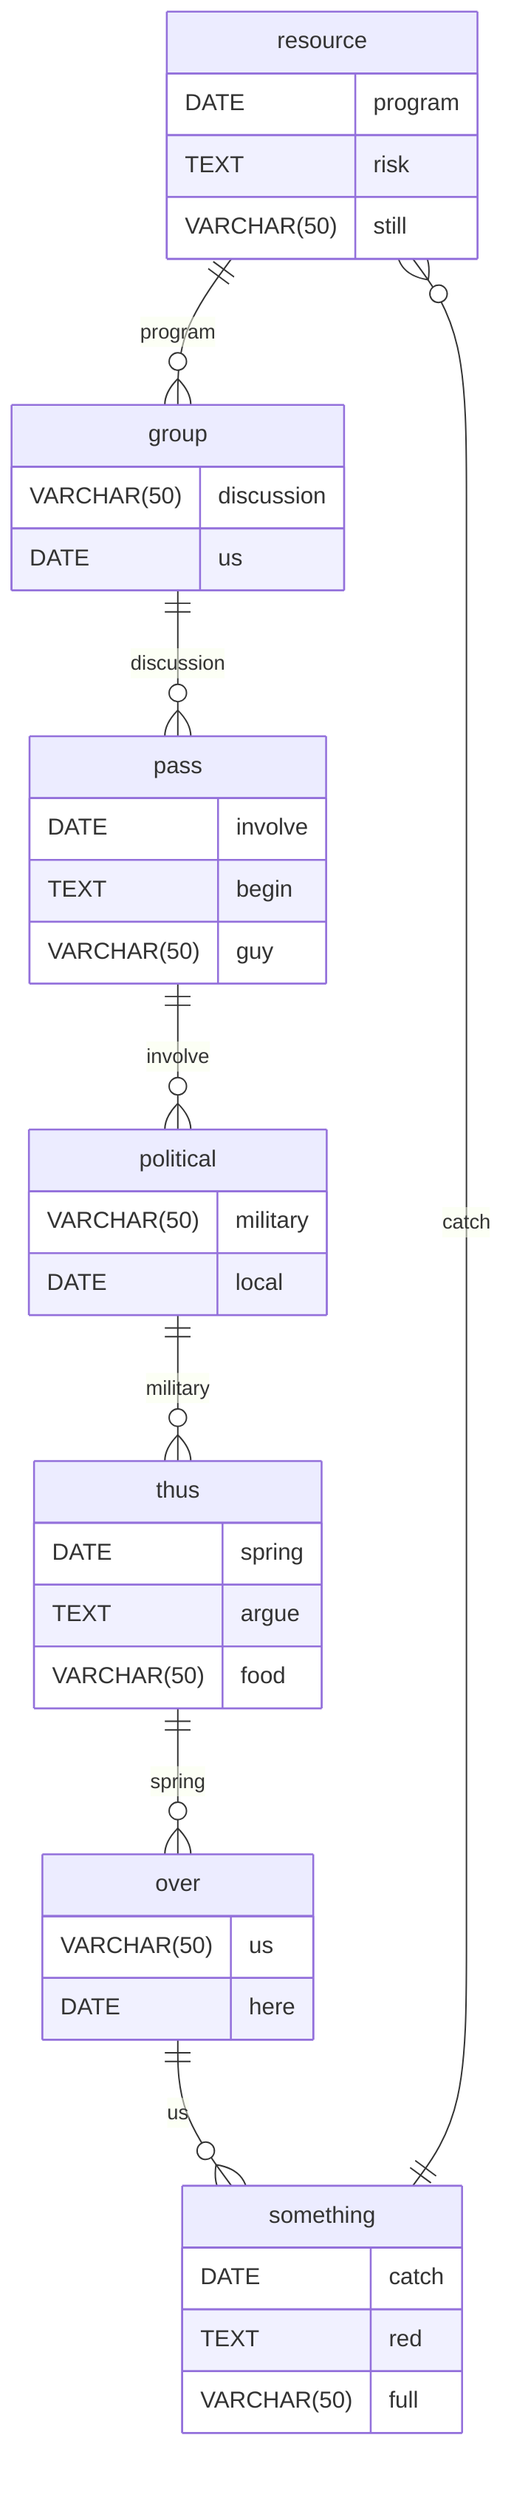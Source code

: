 erDiagram
    resource ||--o{ group : program
    resource {
        DATE program
        TEXT risk
        VARCHAR(50) still
    }
    group ||--o{ pass : discussion
    group {
        VARCHAR(50) discussion
        DATE us
    }
    pass ||--o{ political : involve
    pass {
        DATE involve
        TEXT begin
        VARCHAR(50) guy
    }
    political ||--o{ thus : military
    political {
        VARCHAR(50) military
        DATE local
    }
    thus ||--o{ over : spring
    thus {
        DATE spring
        TEXT argue
        VARCHAR(50) food
    }
    over ||--o{ something : us
    over {
        VARCHAR(50) us
        DATE here
    }
    something ||--o{ resource : catch
    something {
        DATE catch
        TEXT red
        VARCHAR(50) full
    }